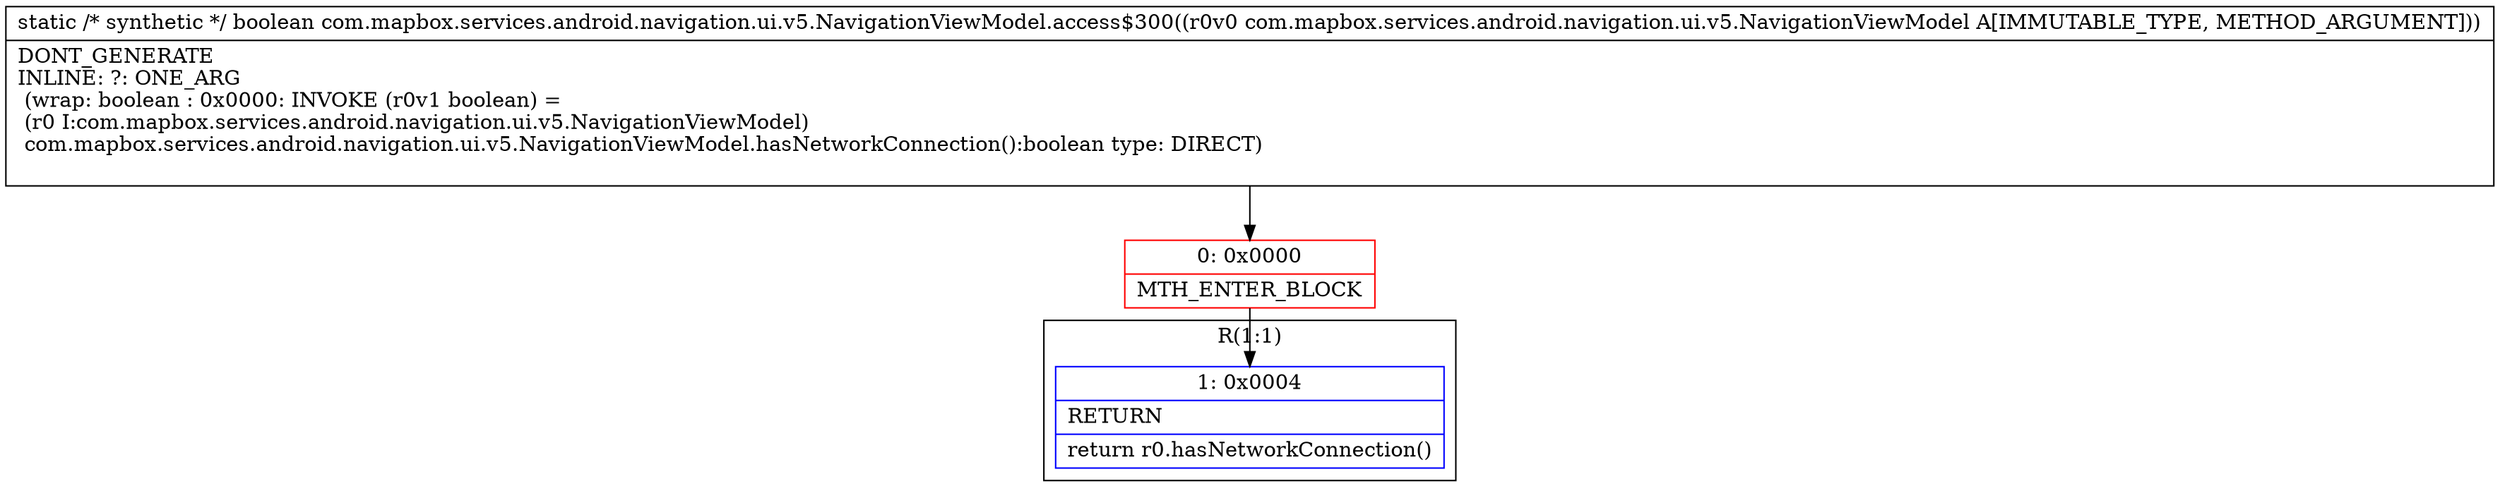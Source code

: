 digraph "CFG forcom.mapbox.services.android.navigation.ui.v5.NavigationViewModel.access$300(Lcom\/mapbox\/services\/android\/navigation\/ui\/v5\/NavigationViewModel;)Z" {
subgraph cluster_Region_399223699 {
label = "R(1:1)";
node [shape=record,color=blue];
Node_1 [shape=record,label="{1\:\ 0x0004|RETURN\l|return r0.hasNetworkConnection()\l}"];
}
Node_0 [shape=record,color=red,label="{0\:\ 0x0000|MTH_ENTER_BLOCK\l}"];
MethodNode[shape=record,label="{static \/* synthetic *\/ boolean com.mapbox.services.android.navigation.ui.v5.NavigationViewModel.access$300((r0v0 com.mapbox.services.android.navigation.ui.v5.NavigationViewModel A[IMMUTABLE_TYPE, METHOD_ARGUMENT]))  | DONT_GENERATE\lINLINE: ?: ONE_ARG  \l  (wrap: boolean : 0x0000: INVOKE  (r0v1 boolean) = \l  (r0 I:com.mapbox.services.android.navigation.ui.v5.NavigationViewModel)\l com.mapbox.services.android.navigation.ui.v5.NavigationViewModel.hasNetworkConnection():boolean type: DIRECT)\l\l}"];
MethodNode -> Node_0;
Node_0 -> Node_1;
}

